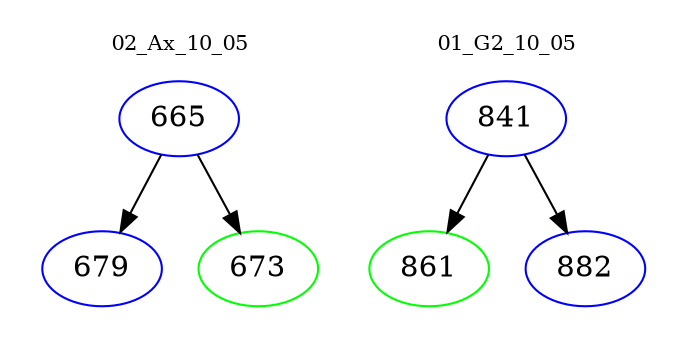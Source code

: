 digraph{
subgraph cluster_0 {
color = white
label = "02_Ax_10_05";
fontsize=10;
T0_665 [label="665", color="blue"]
T0_665 -> T0_679 [color="black"]
T0_679 [label="679", color="blue"]
T0_665 -> T0_673 [color="black"]
T0_673 [label="673", color="green"]
}
subgraph cluster_1 {
color = white
label = "01_G2_10_05";
fontsize=10;
T1_841 [label="841", color="blue"]
T1_841 -> T1_861 [color="black"]
T1_861 [label="861", color="green"]
T1_841 -> T1_882 [color="black"]
T1_882 [label="882", color="blue"]
}
}
